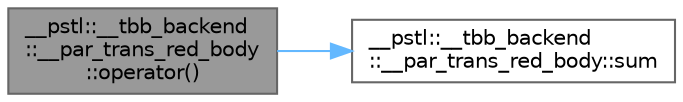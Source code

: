 digraph "__pstl::__tbb_backend::__par_trans_red_body::operator()"
{
 // LATEX_PDF_SIZE
  bgcolor="transparent";
  edge [fontname=Helvetica,fontsize=10,labelfontname=Helvetica,labelfontsize=10];
  node [fontname=Helvetica,fontsize=10,shape=box,height=0.2,width=0.4];
  rankdir="LR";
  Node1 [id="Node000001",label="__pstl::__tbb_backend\l::__par_trans_red_body\l::operator()",height=0.2,width=0.4,color="gray40", fillcolor="grey60", style="filled", fontcolor="black",tooltip=" "];
  Node1 -> Node2 [id="edge1_Node000001_Node000002",color="steelblue1",style="solid",tooltip=" "];
  Node2 [id="Node000002",label="__pstl::__tbb_backend\l::__par_trans_red_body::sum",height=0.2,width=0.4,color="grey40", fillcolor="white", style="filled",URL="$struct____pstl_1_1____tbb__backend_1_1____par__trans__red__body.html#aa826d7427f4c941478263f1f4e08d607",tooltip=" "];
}
